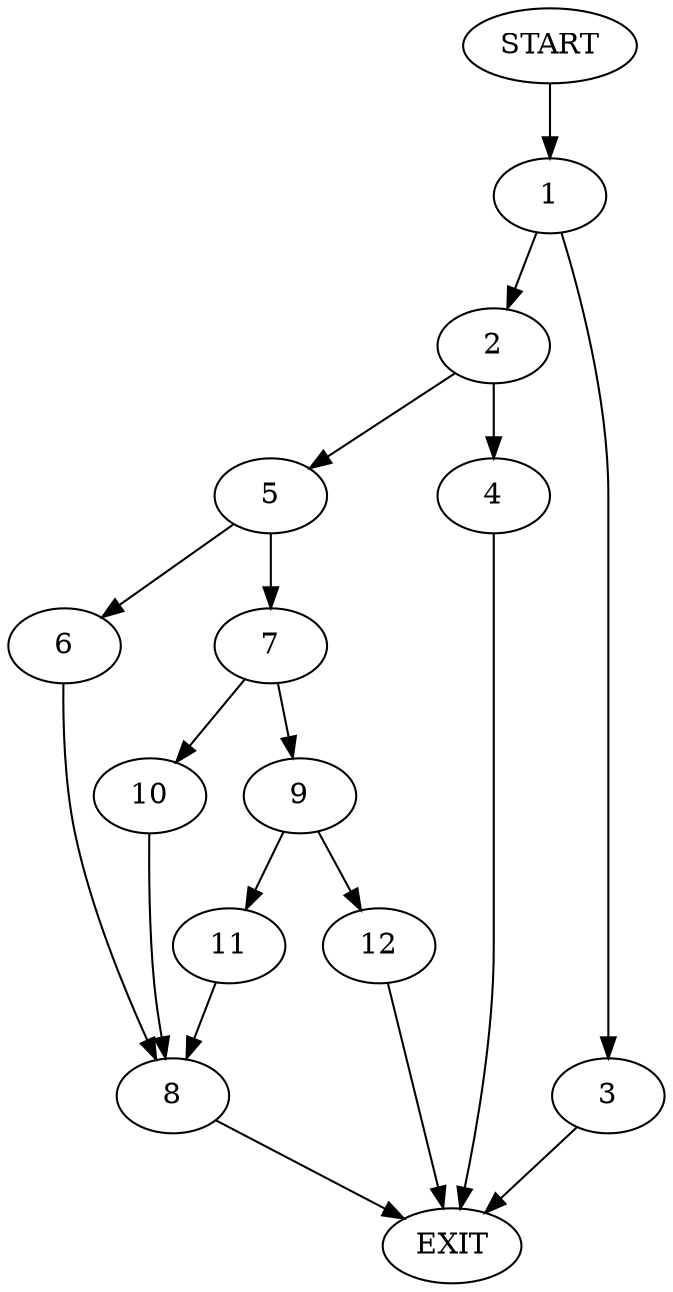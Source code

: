 digraph {
0 [label="START"]
13 [label="EXIT"]
0 -> 1
1 -> 2
1 -> 3
3 -> 13
2 -> 4
2 -> 5
5 -> 6
5 -> 7
4 -> 13
6 -> 8
7 -> 9
7 -> 10
8 -> 13
9 -> 11
9 -> 12
10 -> 8
12 -> 13
11 -> 8
}
